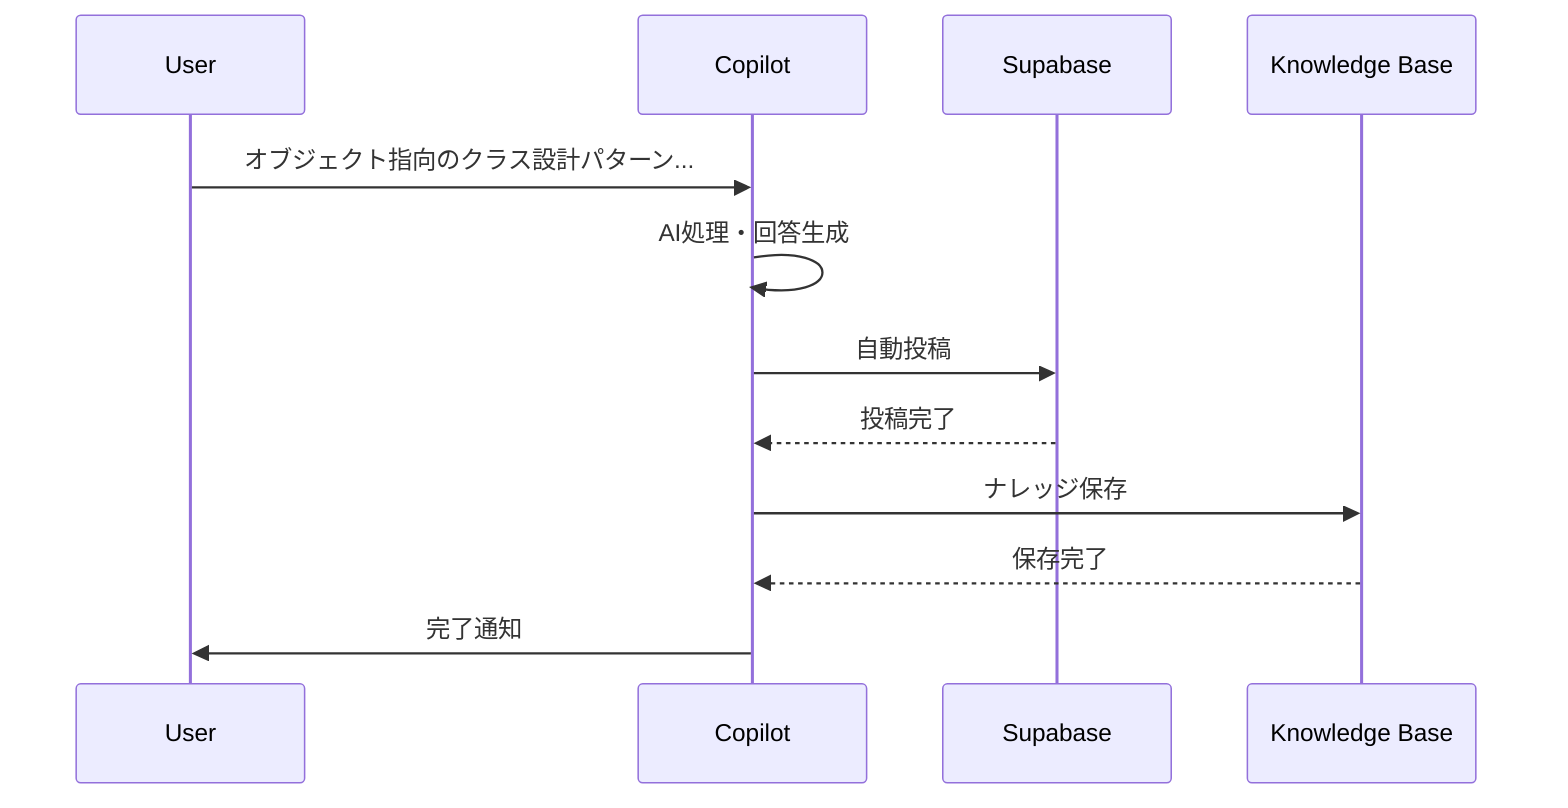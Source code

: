 sequenceDiagram
    participant U as User
    participant C as Copilot
    participant S as Supabase
    participant K as Knowledge Base
    
    U->>C: オブジェクト指向のクラス設計パターン...
    C->>C: AI処理・回答生成
    C->>S: 自動投稿
    S-->>C: 投稿完了
    C->>K: ナレッジ保存
    K-->>C: 保存完了
    C->>U: 完了通知